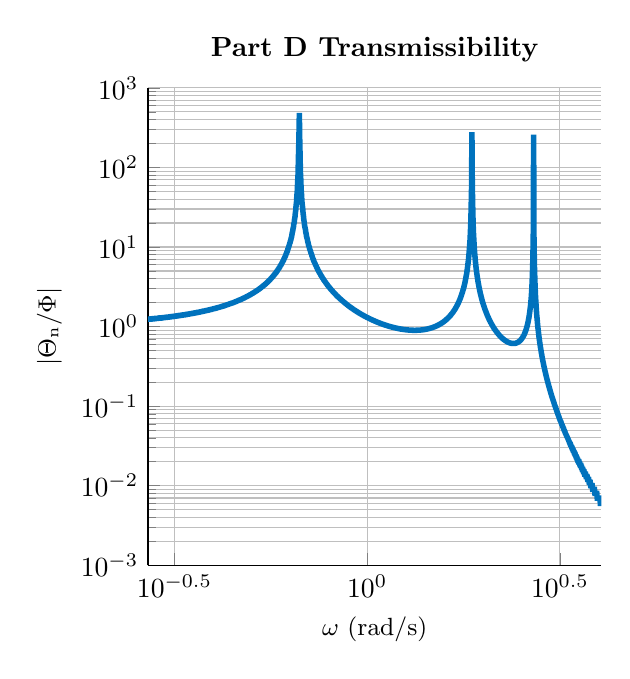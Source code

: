 % This file was created by matlab2tikz.
%
\definecolor{mycolor1}{rgb}{0.0,0.447,0.741}%
%
\begin{tikzpicture}

\begin{axis}[%
width=0.475\textwidth,
height=0.5\textwidth,
at={(0\textwidth,0\textwidth)},
scale only axis,
xmode=log,
xmin=0.27,
xmax=4.054,
xminorticks=true,
xlabel style={font=\color{white!15!black}},
xlabel={$\omega\text{ (rad/s)}$},
ymode=log,
ymin=0.001,
ymax=1000,
yminorticks=true,
ylabel style={font=\color{white!15!black}},
ylabel={$\text{$|$}\Theta{}_\text{n}\text{/}\Phi\text{$|$}$},
axis background/.style={fill=white},
title style={font=\bfseries},
title={Part D Transmissibility},
axis x line*=bottom,
axis y line*=left,
xmajorgrids,
xminorgrids,
ymajorgrids,
yminorgrids,
ylabel style={font=\small},
xlabel style={font=\small}
]
\addplot [color=mycolor1, line width=2.0pt, forget plot]
  table[row sep=crcr]{%
0.27	1.235\\
0.271	1.236\\
0.272	1.238\\
0.272	1.239\\
0.273	1.24\\
0.273	1.242\\
0.274	1.243\\
0.275	1.244\\
0.275	1.246\\
0.276	1.247\\
0.277	1.248\\
0.277	1.25\\
0.278	1.251\\
0.279	1.253\\
0.279	1.254\\
0.28	1.255\\
0.28	1.257\\
0.281	1.258\\
0.282	1.26\\
0.282	1.261\\
0.283	1.263\\
0.284	1.264\\
0.284	1.266\\
0.285	1.267\\
0.286	1.269\\
0.286	1.27\\
0.287	1.272\\
0.288	1.273\\
0.288	1.275\\
0.289	1.277\\
0.29	1.278\\
0.29	1.28\\
0.291	1.281\\
0.292	1.283\\
0.292	1.285\\
0.293	1.286\\
0.294	1.288\\
0.294	1.289\\
0.295	1.291\\
0.296	1.293\\
0.296	1.294\\
0.297	1.296\\
0.298	1.298\\
0.298	1.3\\
0.299	1.301\\
0.3	1.303\\
0.3	1.305\\
0.301	1.307\\
0.302	1.308\\
0.303	1.31\\
0.303	1.312\\
0.304	1.314\\
0.305	1.316\\
0.305	1.318\\
0.306	1.319\\
0.307	1.321\\
0.307	1.323\\
0.308	1.325\\
0.309	1.327\\
0.31	1.329\\
0.31	1.331\\
0.311	1.333\\
0.312	1.335\\
0.312	1.337\\
0.313	1.339\\
0.314	1.341\\
0.315	1.343\\
0.315	1.345\\
0.316	1.347\\
0.317	1.349\\
0.318	1.351\\
0.318	1.353\\
0.319	1.355\\
0.32	1.358\\
0.321	1.36\\
0.321	1.362\\
0.322	1.364\\
0.323	1.366\\
0.323	1.368\\
0.324	1.371\\
0.325	1.373\\
0.326	1.375\\
0.326	1.378\\
0.327	1.38\\
0.328	1.382\\
0.329	1.384\\
0.329	1.387\\
0.33	1.389\\
0.331	1.392\\
0.332	1.394\\
0.333	1.396\\
0.333	1.399\\
0.334	1.401\\
0.335	1.404\\
0.336	1.406\\
0.336	1.409\\
0.337	1.411\\
0.338	1.414\\
0.339	1.417\\
0.339	1.419\\
0.34	1.422\\
0.341	1.424\\
0.342	1.427\\
0.343	1.43\\
0.343	1.433\\
0.344	1.435\\
0.345	1.438\\
0.346	1.441\\
0.347	1.444\\
0.347	1.446\\
0.348	1.449\\
0.349	1.452\\
0.35	1.455\\
0.351	1.458\\
0.351	1.461\\
0.352	1.464\\
0.353	1.467\\
0.354	1.47\\
0.355	1.473\\
0.355	1.476\\
0.356	1.479\\
0.357	1.482\\
0.358	1.485\\
0.359	1.489\\
0.36	1.492\\
0.36	1.495\\
0.361	1.498\\
0.362	1.501\\
0.363	1.505\\
0.364	1.508\\
0.365	1.511\\
0.365	1.515\\
0.366	1.518\\
0.367	1.522\\
0.368	1.525\\
0.369	1.529\\
0.37	1.532\\
0.371	1.536\\
0.371	1.539\\
0.372	1.543\\
0.373	1.547\\
0.374	1.55\\
0.375	1.554\\
0.376	1.558\\
0.377	1.562\\
0.377	1.566\\
0.378	1.569\\
0.379	1.573\\
0.38	1.577\\
0.381	1.581\\
0.382	1.585\\
0.383	1.589\\
0.384	1.593\\
0.384	1.598\\
0.385	1.602\\
0.386	1.606\\
0.387	1.61\\
0.388	1.614\\
0.389	1.619\\
0.39	1.623\\
0.391	1.628\\
0.392	1.632\\
0.392	1.636\\
0.393	1.641\\
0.394	1.646\\
0.395	1.65\\
0.396	1.655\\
0.397	1.66\\
0.398	1.664\\
0.399	1.669\\
0.4	1.674\\
0.401	1.679\\
0.402	1.684\\
0.403	1.689\\
0.403	1.694\\
0.404	1.699\\
0.405	1.704\\
0.406	1.709\\
0.407	1.715\\
0.408	1.72\\
0.409	1.725\\
0.41	1.731\\
0.411	1.736\\
0.412	1.742\\
0.413	1.747\\
0.414	1.753\\
0.415	1.759\\
0.416	1.764\\
0.417	1.77\\
0.418	1.776\\
0.419	1.782\\
0.42	1.788\\
0.421	1.794\\
0.422	1.8\\
0.423	1.806\\
0.423	1.813\\
0.424	1.819\\
0.425	1.825\\
0.426	1.832\\
0.427	1.839\\
0.428	1.845\\
0.429	1.852\\
0.43	1.859\\
0.431	1.865\\
0.432	1.872\\
0.433	1.879\\
0.434	1.887\\
0.435	1.894\\
0.436	1.901\\
0.437	1.908\\
0.438	1.916\\
0.439	1.923\\
0.44	1.931\\
0.441	1.939\\
0.442	1.946\\
0.443	1.954\\
0.444	1.962\\
0.445	1.97\\
0.447	1.978\\
0.448	1.987\\
0.449	1.995\\
0.45	2.004\\
0.451	2.012\\
0.452	2.021\\
0.453	2.03\\
0.454	2.039\\
0.455	2.048\\
0.456	2.057\\
0.457	2.066\\
0.458	2.075\\
0.459	2.085\\
0.46	2.094\\
0.461	2.104\\
0.462	2.114\\
0.463	2.124\\
0.464	2.134\\
0.465	2.144\\
0.466	2.155\\
0.468	2.165\\
0.469	2.176\\
0.47	2.187\\
0.471	2.198\\
0.472	2.209\\
0.473	2.22\\
0.474	2.232\\
0.475	2.244\\
0.476	2.255\\
0.477	2.267\\
0.478	2.279\\
0.48	2.292\\
0.481	2.304\\
0.482	2.317\\
0.483	2.33\\
0.484	2.343\\
0.485	2.356\\
0.486	2.37\\
0.487	2.383\\
0.488	2.397\\
0.49	2.411\\
0.491	2.425\\
0.492	2.44\\
0.493	2.455\\
0.494	2.47\\
0.495	2.485\\
0.496	2.5\\
0.498	2.516\\
0.499	2.532\\
0.5	2.548\\
0.501	2.565\\
0.502	2.582\\
0.503	2.599\\
0.504	2.616\\
0.506	2.634\\
0.507	2.652\\
0.508	2.67\\
0.509	2.689\\
0.51	2.708\\
0.511	2.727\\
0.513	2.747\\
0.514	2.767\\
0.515	2.787\\
0.516	2.808\\
0.517	2.829\\
0.519	2.85\\
0.52	2.872\\
0.521	2.894\\
0.522	2.917\\
0.523	2.94\\
0.525	2.964\\
0.526	2.988\\
0.527	3.013\\
0.528	3.038\\
0.529	3.064\\
0.531	3.09\\
0.532	3.116\\
0.533	3.144\\
0.534	3.171\\
0.536	3.2\\
0.537	3.229\\
0.538	3.259\\
0.539	3.289\\
0.541	3.32\\
0.542	3.352\\
0.543	3.384\\
0.544	3.417\\
0.546	3.451\\
0.547	3.486\\
0.548	3.522\\
0.549	3.558\\
0.551	3.595\\
0.552	3.634\\
0.553	3.673\\
0.554	3.713\\
0.556	3.754\\
0.557	3.797\\
0.558	3.84\\
0.56	3.885\\
0.561	3.93\\
0.562	3.977\\
0.563	4.026\\
0.565	4.076\\
0.566	4.127\\
0.567	4.179\\
0.569	4.233\\
0.57	4.289\\
0.571	4.346\\
0.573	4.406\\
0.574	4.467\\
0.575	4.529\\
0.577	4.594\\
0.578	4.661\\
0.579	4.731\\
0.581	4.802\\
0.582	4.876\\
0.583	4.953\\
0.585	5.032\\
0.586	5.114\\
0.587	5.199\\
0.589	5.287\\
0.59	5.379\\
0.591	5.474\\
0.593	5.573\\
0.594	5.676\\
0.595	5.783\\
0.597	5.895\\
0.598	6.011\\
0.6	6.132\\
0.601	6.259\\
0.602	6.391\\
0.604	6.53\\
0.605	6.676\\
0.607	6.828\\
0.608	6.988\\
0.609	7.156\\
0.611	7.333\\
0.612	7.52\\
0.614	7.717\\
0.615	7.925\\
0.616	8.146\\
0.618	8.38\\
0.619	8.628\\
0.621	8.893\\
0.622	9.175\\
0.623	9.476\\
0.625	9.799\\
0.626	10.146\\
0.628	10.519\\
0.629	10.922\\
0.631	11.358\\
0.632	11.833\\
0.634	12.35\\
0.635	12.916\\
0.637	13.538\\
0.638	14.225\\
0.639	14.989\\
0.641	15.841\\
0.642	16.799\\
0.644	17.883\\
0.645	19.12\\
0.647	20.546\\
0.648	22.206\\
0.65	24.163\\
0.651	26.506\\
0.653	29.36\\
0.654	32.911\\
0.656	37.452\\
0.657	43.459\\
0.659	51.777\\
0.66	64.04\\
0.662	83.876\\
0.663	121.125\\
0.665	212.634\\
0.667	485.601\\
0.668	260.313\\
0.67	136.217\\
0.671	90.581\\
0.673	67.584\\
0.674	53.815\\
0.676	44.669\\
0.677	38.157\\
0.679	33.288\\
0.681	29.51\\
0.682	26.495\\
0.684	24.032\\
0.685	21.983\\
0.687	20.252\\
0.688	18.77\\
0.69	17.486\\
0.692	16.365\\
0.693	15.376\\
0.695	14.498\\
0.696	13.713\\
0.698	13.007\\
0.7	12.368\\
0.701	11.788\\
0.703	11.259\\
0.704	10.774\\
0.706	10.328\\
0.708	9.917\\
0.709	9.536\\
0.711	9.183\\
0.713	8.854\\
0.714	8.547\\
0.716	8.26\\
0.718	7.991\\
0.719	7.739\\
0.721	7.502\\
0.722	7.278\\
0.724	7.066\\
0.726	6.867\\
0.727	6.677\\
0.729	6.498\\
0.731	6.328\\
0.733	6.165\\
0.734	6.011\\
0.736	5.864\\
0.738	5.724\\
0.739	5.59\\
0.741	5.462\\
0.743	5.339\\
0.744	5.222\\
0.746	5.109\\
0.748	5.001\\
0.75	4.897\\
0.751	4.797\\
0.753	4.701\\
0.755	4.609\\
0.757	4.52\\
0.758	4.434\\
0.76	4.351\\
0.762	4.272\\
0.764	4.194\\
0.765	4.12\\
0.767	4.048\\
0.769	3.978\\
0.771	3.911\\
0.772	3.845\\
0.774	3.782\\
0.776	3.721\\
0.778	3.661\\
0.78	3.604\\
0.781	3.548\\
0.783	3.493\\
0.785	3.441\\
0.787	3.389\\
0.789	3.339\\
0.79	3.291\\
0.792	3.244\\
0.794	3.198\\
0.796	3.153\\
0.798	3.11\\
0.8	3.067\\
0.801	3.026\\
0.803	2.986\\
0.805	2.946\\
0.807	2.908\\
0.809	2.871\\
0.811	2.834\\
0.813	2.799\\
0.814	2.764\\
0.816	2.73\\
0.818	2.697\\
0.82	2.664\\
0.822	2.633\\
0.824	2.602\\
0.826	2.571\\
0.828	2.542\\
0.83	2.513\\
0.831	2.485\\
0.833	2.457\\
0.835	2.43\\
0.837	2.403\\
0.839	2.377\\
0.841	2.352\\
0.843	2.327\\
0.845	2.302\\
0.847	2.278\\
0.849	2.255\\
0.851	2.232\\
0.853	2.209\\
0.855	2.187\\
0.857	2.165\\
0.859	2.144\\
0.861	2.123\\
0.863	2.102\\
0.865	2.082\\
0.867	2.062\\
0.869	2.043\\
0.871	2.024\\
0.873	2.005\\
0.875	1.987\\
0.877	1.969\\
0.879	1.951\\
0.881	1.934\\
0.883	1.917\\
0.885	1.9\\
0.887	1.883\\
0.889	1.867\\
0.891	1.851\\
0.893	1.835\\
0.895	1.82\\
0.897	1.805\\
0.899	1.79\\
0.901	1.775\\
0.903	1.761\\
0.905	1.747\\
0.907	1.733\\
0.91	1.719\\
0.912	1.705\\
0.914	1.692\\
0.916	1.679\\
0.918	1.666\\
0.92	1.653\\
0.922	1.641\\
0.924	1.628\\
0.926	1.616\\
0.929	1.604\\
0.931	1.593\\
0.933	1.581\\
0.935	1.57\\
0.937	1.558\\
0.939	1.547\\
0.942	1.537\\
0.944	1.526\\
0.946	1.515\\
0.948	1.505\\
0.95	1.495\\
0.952	1.484\\
0.955	1.474\\
0.957	1.465\\
0.959	1.455\\
0.961	1.445\\
0.963	1.436\\
0.966	1.427\\
0.968	1.418\\
0.97	1.409\\
0.972	1.4\\
0.975	1.391\\
0.977	1.382\\
0.979	1.374\\
0.981	1.365\\
0.984	1.357\\
0.986	1.349\\
0.988	1.341\\
0.99	1.333\\
0.993	1.325\\
0.995	1.318\\
0.997	1.31\\
1.0	1.302\\
1.002	1.295\\
1.004	1.288\\
1.007	1.281\\
1.009	1.273\\
1.011	1.266\\
1.014	1.259\\
1.016	1.253\\
1.018	1.246\\
1.021	1.239\\
1.023	1.233\\
1.025	1.226\\
1.028	1.22\\
1.03	1.214\\
1.032	1.208\\
1.035	1.201\\
1.037	1.195\\
1.04	1.189\\
1.042	1.184\\
1.044	1.178\\
1.047	1.172\\
1.049	1.166\\
1.052	1.161\\
1.054	1.155\\
1.056	1.15\\
1.059	1.145\\
1.061	1.139\\
1.064	1.134\\
1.066	1.129\\
1.069	1.124\\
1.071	1.119\\
1.074	1.114\\
1.076	1.109\\
1.079	1.105\\
1.081	1.1\\
1.084	1.095\\
1.086	1.091\\
1.089	1.086\\
1.091	1.082\\
1.094	1.077\\
1.096	1.073\\
1.099	1.069\\
1.101	1.065\\
1.104	1.061\\
1.106	1.056\\
1.109	1.052\\
1.111	1.048\\
1.114	1.045\\
1.116	1.041\\
1.119	1.037\\
1.122	1.033\\
1.124	1.03\\
1.127	1.026\\
1.129	1.022\\
1.132	1.019\\
1.135	1.015\\
1.137	1.012\\
1.14	1.009\\
1.142	1.005\\
1.145	1.002\\
1.148	0.999\\
1.15	0.996\\
1.153	0.993\\
1.156	0.99\\
1.158	0.987\\
1.161	0.984\\
1.164	0.981\\
1.166	0.978\\
1.169	0.976\\
1.172	0.973\\
1.174	0.97\\
1.177	0.968\\
1.18	0.965\\
1.183	0.962\\
1.185	0.96\\
1.188	0.958\\
1.191	0.955\\
1.194	0.953\\
1.196	0.951\\
1.199	0.948\\
1.202	0.946\\
1.205	0.944\\
1.207	0.942\\
1.21	0.94\\
1.213	0.938\\
1.216	0.936\\
1.219	0.934\\
1.221	0.932\\
1.224	0.93\\
1.227	0.929\\
1.23	0.927\\
1.233	0.925\\
1.235	0.924\\
1.238	0.922\\
1.241	0.921\\
1.244	0.919\\
1.247	0.918\\
1.25	0.916\\
1.253	0.915\\
1.256	0.914\\
1.258	0.913\\
1.261	0.911\\
1.264	0.91\\
1.267	0.909\\
1.27	0.908\\
1.273	0.907\\
1.276	0.906\\
1.279	0.905\\
1.282	0.905\\
1.285	0.904\\
1.288	0.903\\
1.291	0.902\\
1.294	0.902\\
1.297	0.901\\
1.3	0.901\\
1.303	0.9\\
1.306	0.9\\
1.309	0.899\\
1.312	0.899\\
1.315	0.899\\
1.318	0.899\\
1.321	0.898\\
1.324	0.898\\
1.327	0.898\\
1.33	0.898\\
1.333	0.898\\
1.336	0.898\\
1.339	0.899\\
1.342	0.899\\
1.345	0.899\\
1.348	0.899\\
1.352	0.9\\
1.355	0.9\\
1.358	0.901\\
1.361	0.901\\
1.364	0.902\\
1.367	0.903\\
1.37	0.904\\
1.374	0.904\\
1.377	0.905\\
1.38	0.906\\
1.383	0.907\\
1.386	0.909\\
1.389	0.91\\
1.393	0.911\\
1.396	0.912\\
1.399	0.914\\
1.402	0.915\\
1.406	0.917\\
1.409	0.918\\
1.412	0.92\\
1.415	0.922\\
1.419	0.924\\
1.422	0.926\\
1.425	0.928\\
1.428	0.93\\
1.432	0.932\\
1.435	0.934\\
1.438	0.937\\
1.442	0.939\\
1.445	0.942\\
1.448	0.945\\
1.452	0.947\\
1.455	0.95\\
1.458	0.953\\
1.462	0.957\\
1.465	0.96\\
1.468	0.963\\
1.472	0.967\\
1.475	0.97\\
1.479	0.974\\
1.482	0.978\\
1.485	0.982\\
1.489	0.986\\
1.492	0.99\\
1.496	0.994\\
1.499	0.999\\
1.503	1.003\\
1.506	1.008\\
1.509	1.013\\
1.513	1.018\\
1.516	1.024\\
1.52	1.029\\
1.523	1.035\\
1.527	1.041\\
1.53	1.047\\
1.534	1.053\\
1.538	1.059\\
1.541	1.066\\
1.545	1.073\\
1.548	1.08\\
1.552	1.087\\
1.555	1.094\\
1.559	1.102\\
1.563	1.11\\
1.566	1.118\\
1.57	1.127\\
1.573	1.136\\
1.577	1.145\\
1.581	1.154\\
1.584	1.164\\
1.588	1.174\\
1.592	1.185\\
1.595	1.195\\
1.599	1.207\\
1.603	1.218\\
1.606	1.23\\
1.61	1.243\\
1.614	1.255\\
1.617	1.269\\
1.621	1.283\\
1.625	1.297\\
1.629	1.312\\
1.632	1.327\\
1.636	1.343\\
1.64	1.36\\
1.644	1.377\\
1.648	1.395\\
1.651	1.414\\
1.655	1.434\\
1.659	1.454\\
1.663	1.475\\
1.667	1.497\\
1.67	1.52\\
1.674	1.545\\
1.678	1.57\\
1.682	1.596\\
1.686	1.624\\
1.69	1.653\\
1.694	1.684\\
1.698	1.716\\
1.701	1.749\\
1.705	1.785\\
1.709	1.822\\
1.713	1.861\\
1.717	1.903\\
1.721	1.947\\
1.725	1.993\\
1.729	2.043\\
1.733	2.095\\
1.737	2.151\\
1.741	2.211\\
1.745	2.274\\
1.749	2.342\\
1.753	2.415\\
1.757	2.494\\
1.761	2.579\\
1.765	2.671\\
1.769	2.77\\
1.773	2.878\\
1.778	2.996\\
1.782	3.126\\
1.786	3.269\\
1.79	3.426\\
1.794	3.602\\
1.798	3.798\\
1.802	4.019\\
1.806	4.269\\
1.811	4.555\\
1.815	4.886\\
1.819	5.271\\
1.823	5.727\\
1.827	6.273\\
1.832	6.941\\
1.836	7.775\\
1.84	8.846\\
1.844	10.271\\
1.849	12.261\\
1.853	15.232\\
1.857	20.147\\
1.861	29.817\\
1.866	57.33\\
1.87	277.025\\
1.874	61.772\\
1.879	30.683\\
1.883	20.311\\
1.887	15.148\\
1.892	12.06\\
1.896	10.008\\
1.9	8.544\\
1.905	7.449\\
1.909	6.598\\
1.914	5.918\\
1.918	5.363\\
1.922	4.9\\
1.927	4.509\\
1.931	4.175\\
1.936	3.885\\
1.94	3.632\\
1.945	3.409\\
1.949	3.211\\
1.954	3.034\\
1.958	2.875\\
1.963	2.731\\
1.967	2.6\\
1.972	2.481\\
1.976	2.372\\
1.981	2.272\\
1.985	2.18\\
1.99	2.095\\
1.994	2.015\\
1.999	1.942\\
2.004	1.873\\
2.008	1.81\\
2.013	1.75\\
2.018	1.694\\
2.022	1.641\\
2.027	1.591\\
2.032	1.545\\
2.036	1.501\\
2.041	1.459\\
2.046	1.42\\
2.05	1.382\\
2.055	1.347\\
2.06	1.313\\
2.065	1.281\\
2.069	1.251\\
2.074	1.222\\
2.079	1.194\\
2.084	1.168\\
2.088	1.143\\
2.093	1.119\\
2.098	1.096\\
2.103	1.073\\
2.108	1.052\\
2.113	1.032\\
2.118	1.013\\
2.122	0.994\\
2.127	0.976\\
2.132	0.959\\
2.137	0.943\\
2.142	0.927\\
2.147	0.912\\
2.152	0.897\\
2.157	0.883\\
2.162	0.87\\
2.167	0.857\\
2.172	0.844\\
2.177	0.832\\
2.182	0.821\\
2.187	0.81\\
2.192	0.799\\
2.197	0.789\\
2.202	0.779\\
2.207	0.769\\
2.212	0.76\\
2.217	0.751\\
2.222	0.743\\
2.228	0.735\\
2.233	0.727\\
2.238	0.719\\
2.243	0.712\\
2.248	0.705\\
2.253	0.698\\
2.259	0.692\\
2.264	0.686\\
2.269	0.68\\
2.274	0.674\\
2.279	0.669\\
2.285	0.664\\
2.29	0.659\\
2.295	0.654\\
2.301	0.65\\
2.306	0.646\\
2.311	0.642\\
2.316	0.639\\
2.322	0.635\\
2.327	0.632\\
2.333	0.629\\
2.338	0.626\\
2.343	0.624\\
2.349	0.622\\
2.354	0.62\\
2.36	0.618\\
2.365	0.616\\
2.37	0.615\\
2.376	0.614\\
2.381	0.613\\
2.387	0.613\\
2.392	0.613\\
2.398	0.613\\
2.403	0.613\\
2.409	0.614\\
2.415	0.614\\
2.42	0.616\\
2.426	0.617\\
2.431	0.619\\
2.437	0.621\\
2.442	0.624\\
2.448	0.627\\
2.454	0.63\\
2.459	0.634\\
2.465	0.638\\
2.471	0.643\\
2.476	0.648\\
2.482	0.654\\
2.488	0.66\\
2.494	0.667\\
2.499	0.674\\
2.505	0.683\\
2.511	0.692\\
2.517	0.702\\
2.522	0.713\\
2.528	0.724\\
2.534	0.737\\
2.54	0.752\\
2.546	0.767\\
2.552	0.784\\
2.558	0.803\\
2.563	0.824\\
2.569	0.847\\
2.575	0.872\\
2.581	0.901\\
2.587	0.932\\
2.593	0.968\\
2.599	1.008\\
2.605	1.053\\
2.611	1.104\\
2.617	1.164\\
2.623	1.233\\
2.629	1.314\\
2.635	1.41\\
2.641	1.526\\
2.647	1.668\\
2.654	1.846\\
2.66	2.076\\
2.666	2.384\\
2.672	2.815\\
2.678	3.465\\
2.684	4.55\\
2.69	6.728\\
2.697	13.311\\
2.703	257.869\\
2.709	12.582\\
2.715	6.234\\
2.722	4.099\\
2.728	3.029\\
2.734	2.387\\
2.741	1.958\\
2.747	1.653\\
2.753	1.424\\
2.76	1.246\\
2.766	1.104\\
2.772	0.988\\
2.779	0.892\\
2.785	0.811\\
2.791	0.741\\
2.798	0.681\\
2.804	0.629\\
2.811	0.583\\
2.817	0.542\\
2.824	0.506\\
2.83	0.473\\
2.837	0.444\\
2.843	0.417\\
2.85	0.393\\
2.856	0.371\\
2.863	0.35\\
2.87	0.332\\
2.876	0.315\\
2.883	0.299\\
2.89	0.284\\
2.896	0.271\\
2.903	0.258\\
2.91	0.246\\
2.916	0.235\\
2.923	0.225\\
2.93	0.215\\
2.937	0.206\\
2.943	0.198\\
2.95	0.19\\
2.957	0.182\\
2.964	0.175\\
2.971	0.168\\
2.977	0.162\\
2.984	0.156\\
2.991	0.15\\
2.998	0.144\\
3.005	0.139\\
3.012	0.134\\
3.019	0.129\\
3.026	0.125\\
3.033	0.121\\
3.04	0.117\\
3.047	0.113\\
3.054	0.109\\
3.061	0.105\\
3.068	0.102\\
3.075	0.099\\
3.082	0.096\\
3.089	0.093\\
3.096	0.09\\
3.103	0.087\\
3.111	0.084\\
3.118	0.082\\
3.125	0.079\\
3.132	0.077\\
3.139	0.075\\
3.147	0.072\\
3.154	0.07\\
3.161	0.068\\
3.168	0.066\\
3.176	0.065\\
3.183	0.063\\
3.19	0.061\\
3.198	0.059\\
3.205	0.058\\
3.212	0.056\\
3.22	0.055\\
3.227	0.053\\
3.235	0.052\\
3.242	0.05\\
3.25	0.049\\
3.257	0.048\\
3.265	0.046\\
3.272	0.045\\
3.28	0.044\\
3.287	0.043\\
3.295	0.042\\
3.302	0.041\\
3.31	0.04\\
3.318	0.039\\
3.325	0.038\\
3.333	0.037\\
3.341	0.036\\
3.348	0.035\\
3.356	0.034\\
3.364	0.033\\
3.372	0.033\\
3.379	0.032\\
3.387	0.031\\
3.395	0.03\\
3.403	0.03\\
3.411	0.029\\
3.418	0.028\\
3.426	0.028\\
3.434	0.027\\
3.442	0.026\\
3.45	0.026\\
3.458	0.025\\
3.466	0.025\\
3.474	0.024\\
3.482	0.023\\
3.49	0.023\\
3.498	0.022\\
3.506	0.022\\
3.514	0.021\\
3.522	0.021\\
3.53	0.02\\
3.539	0.02\\
3.547	0.02\\
3.555	0.019\\
3.563	0.019\\
3.571	0.018\\
3.58	0.018\\
3.588	0.018\\
3.596	0.017\\
3.604	0.017\\
3.613	0.016\\
3.621	0.016\\
3.629	0.016\\
3.638	0.015\\
3.646	0.015\\
3.655	0.015\\
3.663	0.014\\
3.671	0.014\\
3.68	0.014\\
3.688	0.014\\
3.697	0.013\\
3.705	0.013\\
3.714	0.013\\
3.722	0.013\\
3.731	0.012\\
3.74	0.012\\
3.748	0.012\\
3.757	0.012\\
3.766	0.011\\
3.774	0.011\\
3.783	0.011\\
3.792	0.011\\
3.8	0.01\\
3.809	0.01\\
3.818	0.01\\
3.827	0.01\\
3.836	0.01\\
3.844	0.009\\
3.853	0.009\\
3.862	0.009\\
3.871	0.009\\
3.88	0.009\\
3.889	0.009\\
3.898	0.008\\
3.907	0.008\\
3.916	0.008\\
3.925	0.008\\
3.934	0.008\\
3.943	0.008\\
3.952	0.007\\
3.961	0.007\\
3.97	0.007\\
3.98	0.007\\
3.989	0.007\\
3.998	0.007\\
4.007	0.007\\
4.016	0.007\\
4.026	0.006\\
4.035	0.006\\
4.044	0.006\\
4.054	0.006\\
};
\end{axis}
\end{tikzpicture}%